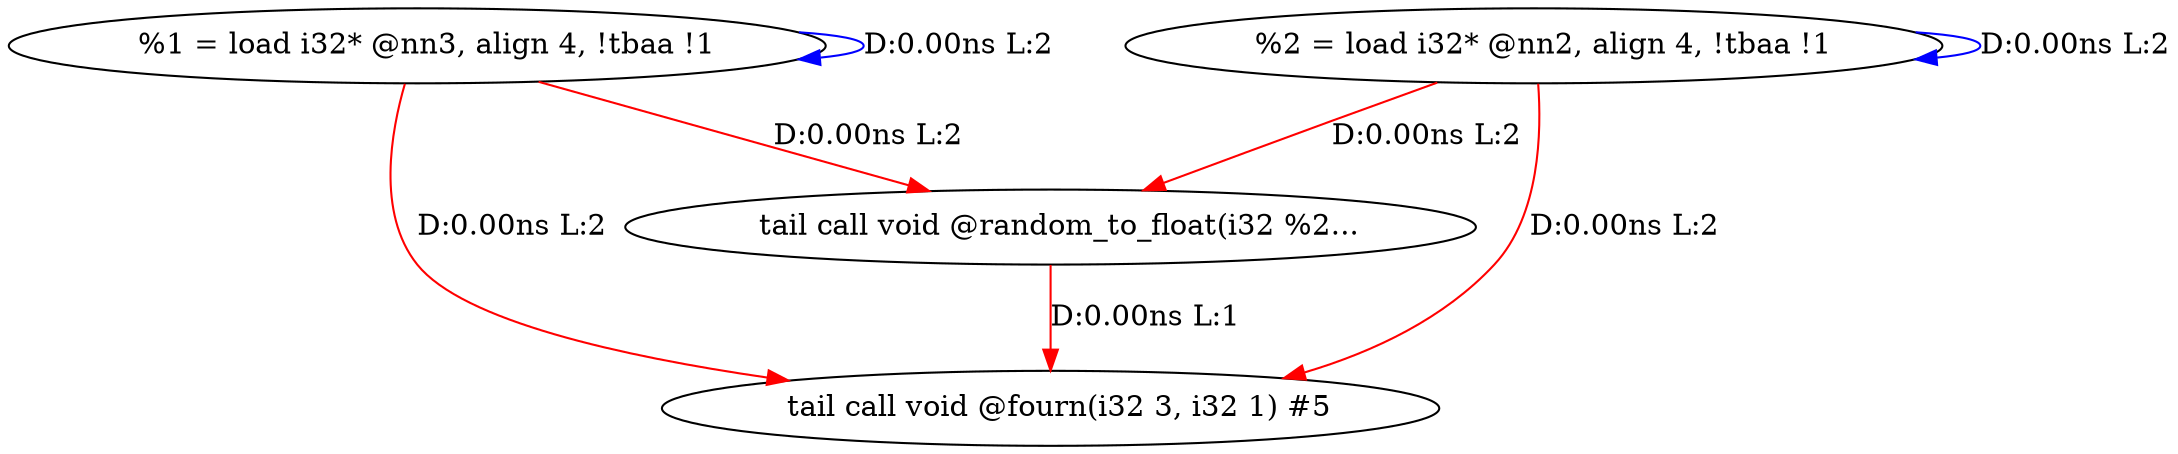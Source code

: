 digraph {
Node0x2ece940[label="  %1 = load i32* @nn3, align 4, !tbaa !1"];
Node0x2ece940 -> Node0x2ece940[label="D:0.00ns L:2",color=blue];
Node0x2f09470[label="  tail call void @random_to_float(i32 %2..."];
Node0x2ece940 -> Node0x2f09470[label="D:0.00ns L:2",color=red];
Node0x2f09550[label="  tail call void @fourn(i32 3, i32 1) #5"];
Node0x2ece940 -> Node0x2f09550[label="D:0.00ns L:2",color=red];
Node0x2f091d0[label="  %2 = load i32* @nn2, align 4, !tbaa !1"];
Node0x2f091d0 -> Node0x2f091d0[label="D:0.00ns L:2",color=blue];
Node0x2f091d0 -> Node0x2f09470[label="D:0.00ns L:2",color=red];
Node0x2f091d0 -> Node0x2f09550[label="D:0.00ns L:2",color=red];
Node0x2f09470 -> Node0x2f09550[label="D:0.00ns L:1",color=red];
}
